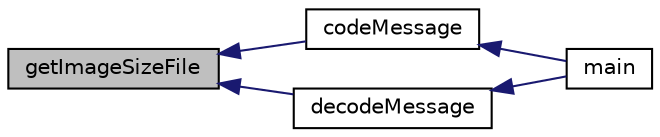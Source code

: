digraph "getImageSizeFile"
{
  edge [fontname="Helvetica",fontsize="10",labelfontname="Helvetica",labelfontsize="10"];
  node [fontname="Helvetica",fontsize="10",shape=record];
  rankdir="LR";
  Node1 [label="getImageSizeFile",height=0.2,width=0.4,color="black", fillcolor="grey75", style="filled", fontcolor="black"];
  Node1 -> Node2 [dir="back",color="midnightblue",fontsize="10",style="solid",fontname="Helvetica"];
  Node2 [label="codeMessage",height=0.2,width=0.4,color="black", fillcolor="white", style="filled",URL="$main_8cpp.html#a03ef90e60e58396b40c0cca789af94dd"];
  Node2 -> Node3 [dir="back",color="midnightblue",fontsize="10",style="solid",fontname="Helvetica"];
  Node3 [label="main",height=0.2,width=0.4,color="black", fillcolor="white", style="filled",URL="$main_8cpp.html#ae66f6b31b5ad750f1fe042a706a4e3d4"];
  Node1 -> Node4 [dir="back",color="midnightblue",fontsize="10",style="solid",fontname="Helvetica"];
  Node4 [label="decodeMessage",height=0.2,width=0.4,color="black", fillcolor="white", style="filled",URL="$main_8cpp.html#ac7c44c85c49a29b52ff0b791b1b33648"];
  Node4 -> Node3 [dir="back",color="midnightblue",fontsize="10",style="solid",fontname="Helvetica"];
}
